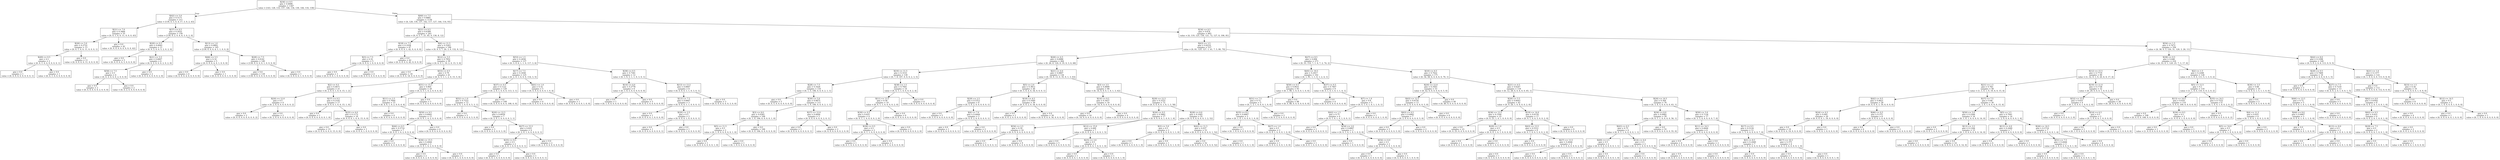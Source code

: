 digraph Tree {
node [shape=box] ;
0 [label="X[36] <= 0.5\ngini = 0.8996\nsamples = 1347\nvalue = [143, 128, 133, 137, 146, 134, 130, 144, 116, 136]"] ;
1 [label="X[42] <= 5.0\ngini = 0.5171\nsamples = 211\nvalue = [139, 0, 3, 0, 4, 17, 3, 0, 2, 43]"] ;
0 -> 1 [labeldistance=2.5, labelangle=45, headlabel="True"] ;
2 [label="X[21] <= 7.0\ngini = 0.3484\nsamples = 55\nvalue = [0, 0, 1, 0, 0, 11, 0, 0, 0, 43]"] ;
1 -> 2 ;
3 [label="X[26] <= 5.0\ngini = 0.2722\nsamples = 13\nvalue = [0, 0, 1, 0, 0, 11, 0, 0, 0, 1]"] ;
2 -> 3 ;
4 [label="X[49] <= 0.5\ngini = 0.5\nsamples = 2\nvalue = [0, 0, 1, 0, 0, 0, 0, 0, 0, 1]"] ;
3 -> 4 ;
5 [label="gini = 0.0\nsamples = 1\nvalue = [0, 0, 0, 0, 0, 0, 0, 0, 0, 1]"] ;
4 -> 5 ;
6 [label="gini = 0.0\nsamples = 1\nvalue = [0, 0, 1, 0, 0, 0, 0, 0, 0, 0]"] ;
4 -> 6 ;
7 [label="gini = 0.0\nsamples = 11\nvalue = [0, 0, 0, 0, 0, 11, 0, 0, 0, 0]"] ;
3 -> 7 ;
8 [label="gini = 0.0\nsamples = 42\nvalue = [0, 0, 0, 0, 0, 0, 0, 0, 0, 42]"] ;
2 -> 8 ;
9 [label="X[37] <= 0.5\ngini = 0.2032\nsamples = 156\nvalue = [139, 0, 2, 0, 4, 6, 3, 0, 2, 0]"] ;
1 -> 9 ;
10 [label="X[20] <= 0.5\ngini = 0.6942\nsamples = 11\nvalue = [0, 0, 2, 0, 0, 5, 2, 0, 2, 0]"] ;
9 -> 10 ;
11 [label="gini = 0.0\nsamples = 5\nvalue = [0, 0, 0, 0, 0, 5, 0, 0, 0, 0]"] ;
10 -> 11 ;
12 [label="X[21] <= 5.5\ngini = 0.6667\nsamples = 6\nvalue = [0, 0, 2, 0, 0, 0, 2, 0, 2, 0]"] ;
10 -> 12 ;
13 [label="X[58] <= 7.5\ngini = 0.5\nsamples = 4\nvalue = [0, 0, 2, 0, 0, 0, 2, 0, 0, 0]"] ;
12 -> 13 ;
14 [label="gini = 0.0\nsamples = 2\nvalue = [0, 0, 0, 0, 0, 0, 2, 0, 0, 0]"] ;
13 -> 14 ;
15 [label="gini = 0.0\nsamples = 2\nvalue = [0, 0, 2, 0, 0, 0, 0, 0, 0, 0]"] ;
13 -> 15 ;
16 [label="gini = 0.0\nsamples = 2\nvalue = [0, 0, 0, 0, 0, 0, 0, 0, 2, 0]"] ;
12 -> 16 ;
17 [label="X[13] <= 1.0\ngini = 0.0802\nsamples = 145\nvalue = [139, 0, 0, 0, 4, 1, 1, 0, 0, 0]"] ;
9 -> 17 ;
18 [label="X[46] <= 5.5\ngini = 0.32\nsamples = 5\nvalue = [0, 0, 0, 0, 4, 0, 1, 0, 0, 0]"] ;
17 -> 18 ;
19 [label="gini = 0.0\nsamples = 4\nvalue = [0, 0, 0, 0, 4, 0, 0, 0, 0, 0]"] ;
18 -> 19 ;
20 [label="gini = 0.0\nsamples = 1\nvalue = [0, 0, 0, 0, 0, 0, 1, 0, 0, 0]"] ;
18 -> 20 ;
21 [label="X[28] <= 7.5\ngini = 0.0142\nsamples = 140\nvalue = [139, 0, 0, 0, 0, 1, 0, 0, 0, 0]"] ;
17 -> 21 ;
22 [label="gini = 0.0\nsamples = 139\nvalue = [139, 0, 0, 0, 0, 0, 0, 0, 0, 0]"] ;
21 -> 22 ;
23 [label="gini = 0.0\nsamples = 1\nvalue = [0, 0, 0, 0, 0, 1, 0, 0, 0, 0]"] ;
21 -> 23 ;
24 [label="X[60] <= 7.5\ngini = 0.8881\nsamples = 1136\nvalue = [4, 128, 130, 137, 142, 117, 127, 144, 114, 93]"] ;
0 -> 24 [labeldistance=2.5, labelangle=-45, headlabel="False"] ;
25 [label="X[21] <= 0.5\ngini = 0.6389\nsamples = 243\nvalue = [0, 9, 5, 7, 21, 45, 0, 136, 8, 12]"] ;
24 -> 25 ;
26 [label="X[18] <= 7.5\ngini = 0.1938\nsamples = 47\nvalue = [0, 0, 0, 0, 1, 42, 0, 4, 0, 0]"] ;
25 -> 26 ;
27 [label="X[3] <= 7.5\ngini = 0.32\nsamples = 5\nvalue = [0, 0, 0, 0, 1, 0, 0, 4, 0, 0]"] ;
26 -> 27 ;
28 [label="gini = 0.0\nsamples = 1\nvalue = [0, 0, 0, 0, 1, 0, 0, 0, 0, 0]"] ;
27 -> 28 ;
29 [label="gini = 0.0\nsamples = 4\nvalue = [0, 0, 0, 0, 0, 0, 0, 4, 0, 0]"] ;
27 -> 29 ;
30 [label="gini = 0.0\nsamples = 42\nvalue = [0, 0, 0, 0, 0, 42, 0, 0, 0, 0]"] ;
26 -> 30 ;
31 [label="X[4] <= 11.5\ngini = 0.5263\nsamples = 196\nvalue = [0, 9, 5, 7, 20, 3, 0, 132, 8, 12]"] ;
25 -> 31 ;
32 [label="X[12] <= 5.5\ngini = 0.7952\nsamples = 59\nvalue = [0, 6, 5, 1, 19, 2, 0, 15, 5, 6]"] ;
31 -> 32 ;
33 [label="gini = 0.0\nsamples = 18\nvalue = [0, 0, 0, 0, 18, 0, 0, 0, 0, 0]"] ;
32 -> 33 ;
34 [label="X[53] <= 0.5\ngini = 0.79\nsamples = 41\nvalue = [0, 6, 5, 1, 1, 2, 0, 15, 5, 6]"] ;
32 -> 34 ;
35 [label="X[2] <= 0.5\ngini = 0.4671\nsamples = 21\nvalue = [0, 2, 0, 0, 1, 0, 0, 15, 1, 2]"] ;
34 -> 35 ;
36 [label="X[20] <= 12.0\ngini = 0.5\nsamples = 4\nvalue = [0, 2, 0, 0, 0, 0, 0, 0, 0, 2]"] ;
35 -> 36 ;
37 [label="gini = 0.0\nsamples = 2\nvalue = [0, 0, 0, 0, 0, 0, 0, 0, 0, 2]"] ;
36 -> 37 ;
38 [label="gini = 0.0\nsamples = 2\nvalue = [0, 2, 0, 0, 0, 0, 0, 0, 0, 0]"] ;
36 -> 38 ;
39 [label="X[37] <= 0.5\ngini = 0.2145\nsamples = 17\nvalue = [0, 0, 0, 0, 1, 0, 0, 15, 1, 0]"] ;
35 -> 39 ;
40 [label="gini = 0.0\nsamples = 1\nvalue = [0, 0, 0, 0, 0, 0, 0, 0, 1, 0]"] ;
39 -> 40 ;
41 [label="X[25] <= 6.0\ngini = 0.1172\nsamples = 16\nvalue = [0, 0, 0, 0, 1, 0, 0, 15, 0, 0]"] ;
39 -> 41 ;
42 [label="gini = 0.0\nsamples = 15\nvalue = [0, 0, 0, 0, 0, 0, 0, 15, 0, 0]"] ;
41 -> 42 ;
43 [label="gini = 0.0\nsamples = 1\nvalue = [0, 0, 0, 0, 1, 0, 0, 0, 0, 0]"] ;
41 -> 43 ;
44 [label="X[51] <= 15.5\ngini = 0.805\nsamples = 20\nvalue = [0, 4, 5, 1, 0, 2, 0, 0, 4, 4]"] ;
34 -> 44 ;
45 [label="X[11] <= 2.5\ngini = 0.7644\nsamples = 15\nvalue = [0, 4, 0, 1, 0, 2, 0, 0, 4, 4]"] ;
44 -> 45 ;
46 [label="gini = 0.0\nsamples = 4\nvalue = [0, 4, 0, 0, 0, 0, 0, 0, 0, 0]"] ;
45 -> 46 ;
47 [label="X[50] <= 9.5\ngini = 0.6942\nsamples = 11\nvalue = [0, 0, 0, 1, 0, 2, 0, 0, 4, 4]"] ;
45 -> 47 ;
48 [label="X[44] <= 6.5\ngini = 0.5714\nsamples = 7\nvalue = [0, 0, 0, 1, 0, 2, 0, 0, 0, 4]"] ;
47 -> 48 ;
49 [label="gini = 0.0\nsamples = 4\nvalue = [0, 0, 0, 0, 0, 0, 0, 0, 0, 4]"] ;
48 -> 49 ;
50 [label="X[36] <= 15.5\ngini = 0.4444\nsamples = 3\nvalue = [0, 0, 0, 1, 0, 2, 0, 0, 0, 0]"] ;
48 -> 50 ;
51 [label="gini = 0.0\nsamples = 2\nvalue = [0, 0, 0, 0, 0, 2, 0, 0, 0, 0]"] ;
50 -> 51 ;
52 [label="gini = 0.0\nsamples = 1\nvalue = [0, 0, 0, 1, 0, 0, 0, 0, 0, 0]"] ;
50 -> 52 ;
53 [label="gini = 0.0\nsamples = 4\nvalue = [0, 0, 0, 0, 0, 0, 0, 0, 4, 0]"] ;
47 -> 53 ;
54 [label="gini = 0.0\nsamples = 5\nvalue = [0, 0, 5, 0, 0, 0, 0, 0, 0, 0]"] ;
44 -> 54 ;
55 [label="X[53] <= 1.5\ngini = 0.2658\nsamples = 137\nvalue = [0, 3, 0, 6, 1, 1, 0, 117, 3, 6]"] ;
31 -> 55 ;
56 [label="X[17] <= 7.5\ngini = 0.1658\nsamples = 125\nvalue = [0, 2, 0, 1, 0, 0, 0, 114, 3, 5]"] ;
55 -> 56 ;
57 [label="X[37] <= 0.5\ngini = 0.1122\nsamples = 120\nvalue = [0, 2, 0, 1, 0, 0, 0, 113, 3, 1]"] ;
56 -> 57 ;
58 [label="X[52] <= 1.0\ngini = 0.7222\nsamples = 12\nvalue = [0, 2, 0, 1, 0, 0, 0, 5, 3, 1]"] ;
57 -> 58 ;
59 [label="gini = 0.0\nsamples = 5\nvalue = [0, 0, 0, 0, 0, 0, 0, 5, 0, 0]"] ;
58 -> 59 ;
60 [label="X[20] <= 12.5\ngini = 0.6939\nsamples = 7\nvalue = [0, 2, 0, 1, 0, 0, 0, 0, 3, 1]"] ;
58 -> 60 ;
61 [label="gini = 0.0\nsamples = 3\nvalue = [0, 0, 0, 0, 0, 0, 0, 0, 3, 0]"] ;
60 -> 61 ;
62 [label="X[27] <= 15.5\ngini = 0.625\nsamples = 4\nvalue = [0, 2, 0, 1, 0, 0, 0, 0, 0, 1]"] ;
60 -> 62 ;
63 [label="X[35] <= 9.5\ngini = 0.5\nsamples = 2\nvalue = [0, 0, 0, 1, 0, 0, 0, 0, 0, 1]"] ;
62 -> 63 ;
64 [label="gini = 0.0\nsamples = 1\nvalue = [0, 0, 0, 1, 0, 0, 0, 0, 0, 0]"] ;
63 -> 64 ;
65 [label="gini = 0.0\nsamples = 1\nvalue = [0, 0, 0, 0, 0, 0, 0, 0, 0, 1]"] ;
63 -> 65 ;
66 [label="gini = 0.0\nsamples = 2\nvalue = [0, 2, 0, 0, 0, 0, 0, 0, 0, 0]"] ;
62 -> 66 ;
67 [label="gini = 0.0\nsamples = 108\nvalue = [0, 0, 0, 0, 0, 0, 0, 108, 0, 0]"] ;
57 -> 67 ;
68 [label="X[41] <= 1.0\ngini = 0.32\nsamples = 5\nvalue = [0, 0, 0, 0, 0, 0, 0, 1, 0, 4]"] ;
56 -> 68 ;
69 [label="gini = 0.0\nsamples = 4\nvalue = [0, 0, 0, 0, 0, 0, 0, 0, 0, 4]"] ;
68 -> 69 ;
70 [label="gini = 0.0\nsamples = 1\nvalue = [0, 0, 0, 0, 0, 0, 0, 1, 0, 0]"] ;
68 -> 70 ;
71 [label="X[38] <= 0.5\ngini = 0.7361\nsamples = 12\nvalue = [0, 1, 0, 5, 1, 1, 0, 3, 0, 1]"] ;
55 -> 71 ;
72 [label="X[14] <= 4.0\ngini = 0.2778\nsamples = 6\nvalue = [0, 1, 0, 5, 0, 0, 0, 0, 0, 0]"] ;
71 -> 72 ;
73 [label="gini = 0.0\nsamples = 1\nvalue = [0, 1, 0, 0, 0, 0, 0, 0, 0, 0]"] ;
72 -> 73 ;
74 [label="gini = 0.0\nsamples = 5\nvalue = [0, 0, 0, 5, 0, 0, 0, 0, 0, 0]"] ;
72 -> 74 ;
75 [label="X[13] <= 13.5\ngini = 0.6667\nsamples = 6\nvalue = [0, 0, 0, 0, 1, 1, 0, 3, 0, 1]"] ;
71 -> 75 ;
76 [label="X[13] <= 7.5\ngini = 0.6667\nsamples = 3\nvalue = [0, 0, 0, 0, 1, 1, 0, 0, 0, 1]"] ;
75 -> 76 ;
77 [label="gini = 0.0\nsamples = 1\nvalue = [0, 0, 0, 0, 0, 1, 0, 0, 0, 0]"] ;
76 -> 77 ;
78 [label="X[20] <= 2.5\ngini = 0.5\nsamples = 2\nvalue = [0, 0, 0, 0, 1, 0, 0, 0, 0, 1]"] ;
76 -> 78 ;
79 [label="gini = 0.0\nsamples = 1\nvalue = [0, 0, 0, 0, 0, 0, 0, 0, 0, 1]"] ;
78 -> 79 ;
80 [label="gini = 0.0\nsamples = 1\nvalue = [0, 0, 0, 0, 1, 0, 0, 0, 0, 0]"] ;
78 -> 80 ;
81 [label="gini = 0.0\nsamples = 3\nvalue = [0, 0, 0, 0, 0, 0, 0, 3, 0, 0]"] ;
75 -> 81 ;
82 [label="X[34] <= 9.5\ngini = 0.874\nsamples = 893\nvalue = [4, 119, 125, 130, 121, 72, 127, 8, 106, 81]"] ;
24 -> 82 ;
83 [label="X[43] <= 3.5\ngini = 0.8219\nsamples = 537\nvalue = [0, 81, 125, 127, 1, 41, 7, 5, 80, 70]"] ;
82 -> 83 ;
84 [label="X[26] <= 4.5\ngini = 0.6986\nsamples = 264\nvalue = [0, 26, 6, 120, 0, 35, 0, 3, 6, 68]"] ;
83 -> 84 ;
85 [label="X[19] <= 11.5\ngini = 0.3153\nsamples = 130\nvalue = [0, 7, 6, 107, 0, 0, 0, 2, 3, 5]"] ;
84 -> 85 ;
86 [label="X[28] <= 7.5\ngini = 0.1626\nsamples = 116\nvalue = [0, 1, 5, 106, 0, 0, 0, 2, 1, 1]"] ;
85 -> 86 ;
87 [label="gini = 0.0\nsamples = 5\nvalue = [0, 0, 5, 0, 0, 0, 0, 0, 0, 0]"] ;
86 -> 87 ;
88 [label="X[30] <= 5.0\ngini = 0.0875\nsamples = 111\nvalue = [0, 1, 0, 106, 0, 0, 0, 2, 1, 1]"] ;
86 -> 88 ;
89 [label="X[3] <= 8.0\ngini = 0.0365\nsamples = 108\nvalue = [0, 1, 0, 106, 0, 0, 0, 0, 1, 0]"] ;
88 -> 89 ;
90 [label="X[5] <= 11.5\ngini = 0.5\nsamples = 2\nvalue = [0, 1, 0, 0, 0, 0, 0, 0, 1, 0]"] ;
89 -> 90 ;
91 [label="gini = 0.0\nsamples = 1\nvalue = [0, 0, 0, 0, 0, 0, 0, 0, 1, 0]"] ;
90 -> 91 ;
92 [label="gini = 0.0\nsamples = 1\nvalue = [0, 1, 0, 0, 0, 0, 0, 0, 0, 0]"] ;
90 -> 92 ;
93 [label="gini = 0.0\nsamples = 106\nvalue = [0, 0, 0, 106, 0, 0, 0, 0, 0, 0]"] ;
89 -> 93 ;
94 [label="X[37] <= 12.0\ngini = 0.4444\nsamples = 3\nvalue = [0, 0, 0, 0, 0, 0, 0, 2, 0, 1]"] ;
88 -> 94 ;
95 [label="gini = 0.0\nsamples = 1\nvalue = [0, 0, 0, 0, 0, 0, 0, 0, 0, 1]"] ;
94 -> 95 ;
96 [label="gini = 0.0\nsamples = 2\nvalue = [0, 0, 0, 0, 0, 0, 0, 2, 0, 0]"] ;
94 -> 96 ;
97 [label="X[38] <= 1.5\ngini = 0.7041\nsamples = 14\nvalue = [0, 6, 1, 1, 0, 0, 0, 0, 2, 4]"] ;
85 -> 97 ;
98 [label="X[11] <= 13.5\ngini = 0.58\nsamples = 10\nvalue = [0, 6, 1, 1, 0, 0, 0, 0, 2, 0]"] ;
97 -> 98 ;
99 [label="X[30] <= 0.5\ngini = 0.625\nsamples = 4\nvalue = [0, 0, 1, 1, 0, 0, 0, 0, 2, 0]"] ;
98 -> 99 ;
100 [label="X[38] <= 0.5\ngini = 0.5\nsamples = 2\nvalue = [0, 0, 1, 1, 0, 0, 0, 0, 0, 0]"] ;
99 -> 100 ;
101 [label="gini = 0.0\nsamples = 1\nvalue = [0, 0, 1, 0, 0, 0, 0, 0, 0, 0]"] ;
100 -> 101 ;
102 [label="gini = 0.0\nsamples = 1\nvalue = [0, 0, 0, 1, 0, 0, 0, 0, 0, 0]"] ;
100 -> 102 ;
103 [label="gini = 0.0\nsamples = 2\nvalue = [0, 0, 0, 0, 0, 0, 0, 0, 2, 0]"] ;
99 -> 103 ;
104 [label="gini = 0.0\nsamples = 6\nvalue = [0, 6, 0, 0, 0, 0, 0, 0, 0, 0]"] ;
98 -> 104 ;
105 [label="gini = 0.0\nsamples = 4\nvalue = [0, 0, 0, 0, 0, 0, 0, 0, 0, 4]"] ;
97 -> 105 ;
106 [label="X[21] <= 4.0\ngini = 0.6807\nsamples = 134\nvalue = [0, 19, 0, 13, 0, 35, 0, 1, 3, 63]"] ;
84 -> 106 ;
107 [label="X[5] <= 2.0\ngini = 0.3812\nsamples = 44\nvalue = [0, 5, 0, 4, 0, 34, 0, 0, 0, 1]"] ;
106 -> 107 ;
108 [label="X[29] <= 2.5\ngini = 0.5312\nsamples = 8\nvalue = [0, 5, 0, 2, 0, 0, 0, 0, 0, 1]"] ;
107 -> 108 ;
109 [label="gini = 0.0\nsamples = 5\nvalue = [0, 5, 0, 0, 0, 0, 0, 0, 0, 0]"] ;
108 -> 109 ;
110 [label="X[4] <= 7.0\ngini = 0.4444\nsamples = 3\nvalue = [0, 0, 0, 2, 0, 0, 0, 0, 0, 1]"] ;
108 -> 110 ;
111 [label="gini = 0.0\nsamples = 1\nvalue = [0, 0, 0, 0, 0, 0, 0, 0, 0, 1]"] ;
110 -> 111 ;
112 [label="gini = 0.0\nsamples = 2\nvalue = [0, 0, 0, 2, 0, 0, 0, 0, 0, 0]"] ;
110 -> 112 ;
113 [label="X[18] <= 4.5\ngini = 0.1049\nsamples = 36\nvalue = [0, 0, 0, 2, 0, 34, 0, 0, 0, 0]"] ;
107 -> 113 ;
114 [label="gini = 0.0\nsamples = 2\nvalue = [0, 0, 0, 2, 0, 0, 0, 0, 0, 0]"] ;
113 -> 114 ;
115 [label="gini = 0.0\nsamples = 34\nvalue = [0, 0, 0, 0, 0, 34, 0, 0, 0, 0]"] ;
113 -> 115 ;
116 [label="X[3] <= 3.5\ngini = 0.4899\nsamples = 90\nvalue = [0, 14, 0, 9, 0, 1, 0, 1, 3, 62]"] ;
106 -> 116 ;
117 [label="X[14] <= 9.5\ngini = 0.3457\nsamples = 18\nvalue = [0, 14, 0, 0, 0, 0, 0, 0, 0, 4]"] ;
116 -> 117 ;
118 [label="gini = 0.0\nsamples = 14\nvalue = [0, 14, 0, 0, 0, 0, 0, 0, 0, 0]"] ;
117 -> 118 ;
119 [label="gini = 0.0\nsamples = 4\nvalue = [0, 0, 0, 0, 0, 0, 0, 0, 0, 4]"] ;
117 -> 119 ;
120 [label="X[29] <= 12.5\ngini = 0.3333\nsamples = 72\nvalue = [0, 0, 0, 9, 0, 1, 0, 1, 3, 58]"] ;
116 -> 120 ;
121 [label="X[26] <= 9.5\ngini = 0.5882\nsamples = 17\nvalue = [0, 0, 0, 9, 0, 1, 0, 0, 1, 6]"] ;
120 -> 121 ;
122 [label="X[54] <= 2.5\ngini = 0.18\nsamples = 10\nvalue = [0, 0, 0, 9, 0, 0, 0, 0, 0, 1]"] ;
121 -> 122 ;
123 [label="gini = 0.0\nsamples = 1\nvalue = [0, 0, 0, 0, 0, 0, 0, 0, 0, 1]"] ;
122 -> 123 ;
124 [label="gini = 0.0\nsamples = 9\nvalue = [0, 0, 0, 9, 0, 0, 0, 0, 0, 0]"] ;
122 -> 124 ;
125 [label="X[12] <= 15.0\ngini = 0.449\nsamples = 7\nvalue = [0, 0, 0, 0, 0, 1, 0, 0, 1, 5]"] ;
121 -> 125 ;
126 [label="gini = 0.0\nsamples = 5\nvalue = [0, 0, 0, 0, 0, 0, 0, 0, 0, 5]"] ;
125 -> 126 ;
127 [label="X[25] <= 3.0\ngini = 0.5\nsamples = 2\nvalue = [0, 0, 0, 0, 0, 1, 0, 0, 1, 0]"] ;
125 -> 127 ;
128 [label="gini = 0.0\nsamples = 1\nvalue = [0, 0, 0, 0, 0, 1, 0, 0, 0, 0]"] ;
127 -> 128 ;
129 [label="gini = 0.0\nsamples = 1\nvalue = [0, 0, 0, 0, 0, 0, 0, 0, 1, 0]"] ;
127 -> 129 ;
130 [label="X[28] <= 6.0\ngini = 0.1045\nsamples = 55\nvalue = [0, 0, 0, 0, 0, 0, 0, 1, 2, 52]"] ;
120 -> 130 ;
131 [label="X[3] <= 5.0\ngini = 0.5\nsamples = 2\nvalue = [0, 0, 0, 0, 0, 0, 0, 1, 1, 0]"] ;
130 -> 131 ;
132 [label="gini = 0.0\nsamples = 1\nvalue = [0, 0, 0, 0, 0, 0, 0, 0, 1, 0]"] ;
131 -> 132 ;
133 [label="gini = 0.0\nsamples = 1\nvalue = [0, 0, 0, 0, 0, 0, 0, 1, 0, 0]"] ;
131 -> 133 ;
134 [label="X[42] <= 11.5\ngini = 0.037\nsamples = 53\nvalue = [0, 0, 0, 0, 0, 0, 0, 0, 1, 52]"] ;
130 -> 134 ;
135 [label="gini = 0.0\nsamples = 52\nvalue = [0, 0, 0, 0, 0, 0, 0, 0, 0, 52]"] ;
134 -> 135 ;
136 [label="gini = 0.0\nsamples = 1\nvalue = [0, 0, 0, 0, 0, 0, 0, 0, 1, 0]"] ;
134 -> 136 ;
137 [label="X[27] <= 8.5\ngini = 0.694\nsamples = 273\nvalue = [0, 55, 119, 7, 1, 6, 7, 2, 74, 2]"] ;
83 -> 137 ;
138 [label="X[45] <= 10.5\ngini = 0.2017\nsamples = 102\nvalue = [0, 1, 91, 1, 1, 0, 1, 2, 4, 1]"] ;
137 -> 138 ;
139 [label="X[50] <= 0.5\ngini = 0.0631\nsamples = 93\nvalue = [0, 1, 90, 1, 0, 0, 0, 1, 0, 0]"] ;
138 -> 139 ;
140 [label="X[51] <= 7.5\ngini = 0.72\nsamples = 5\nvalue = [0, 1, 2, 1, 0, 0, 0, 1, 0, 0]"] ;
139 -> 140 ;
141 [label="X[35] <= 8.5\ngini = 0.6667\nsamples = 3\nvalue = [0, 1, 0, 1, 0, 0, 0, 1, 0, 0]"] ;
140 -> 141 ;
142 [label="gini = 0.0\nsamples = 1\nvalue = [0, 1, 0, 0, 0, 0, 0, 0, 0, 0]"] ;
141 -> 142 ;
143 [label="X[27] <= 1.0\ngini = 0.5\nsamples = 2\nvalue = [0, 0, 0, 1, 0, 0, 0, 1, 0, 0]"] ;
141 -> 143 ;
144 [label="gini = 0.0\nsamples = 1\nvalue = [0, 0, 0, 0, 0, 0, 0, 1, 0, 0]"] ;
143 -> 144 ;
145 [label="gini = 0.0\nsamples = 1\nvalue = [0, 0, 0, 1, 0, 0, 0, 0, 0, 0]"] ;
143 -> 145 ;
146 [label="gini = 0.0\nsamples = 2\nvalue = [0, 0, 2, 0, 0, 0, 0, 0, 0, 0]"] ;
140 -> 146 ;
147 [label="gini = 0.0\nsamples = 88\nvalue = [0, 0, 88, 0, 0, 0, 0, 0, 0, 0]"] ;
139 -> 147 ;
148 [label="X[37] <= 6.5\ngini = 0.7407\nsamples = 9\nvalue = [0, 0, 1, 0, 1, 0, 1, 1, 4, 1]"] ;
138 -> 148 ;
149 [label="gini = 0.0\nsamples = 4\nvalue = [0, 0, 0, 0, 0, 0, 0, 0, 4, 0]"] ;
148 -> 149 ;
150 [label="X[7] <= 1.0\ngini = 0.8\nsamples = 5\nvalue = [0, 0, 1, 0, 1, 0, 1, 1, 0, 1]"] ;
148 -> 150 ;
151 [label="X[42] <= 1.5\ngini = 0.75\nsamples = 4\nvalue = [0, 0, 1, 0, 1, 0, 1, 0, 0, 1]"] ;
150 -> 151 ;
152 [label="gini = 0.0\nsamples = 1\nvalue = [0, 0, 0, 0, 0, 0, 0, 0, 0, 1]"] ;
151 -> 152 ;
153 [label="X[54] <= 2.0\ngini = 0.6667\nsamples = 3\nvalue = [0, 0, 1, 0, 1, 0, 1, 0, 0, 0]"] ;
151 -> 153 ;
154 [label="gini = 0.0\nsamples = 1\nvalue = [0, 0, 0, 0, 1, 0, 0, 0, 0, 0]"] ;
153 -> 154 ;
155 [label="X[54] <= 6.0\ngini = 0.5\nsamples = 2\nvalue = [0, 0, 1, 0, 0, 0, 1, 0, 0, 0]"] ;
153 -> 155 ;
156 [label="gini = 0.0\nsamples = 1\nvalue = [0, 0, 1, 0, 0, 0, 0, 0, 0, 0]"] ;
155 -> 156 ;
157 [label="gini = 0.0\nsamples = 1\nvalue = [0, 0, 0, 0, 0, 0, 1, 0, 0, 0]"] ;
155 -> 157 ;
158 [label="gini = 0.0\nsamples = 1\nvalue = [0, 0, 0, 0, 0, 0, 0, 1, 0, 0]"] ;
150 -> 158 ;
159 [label="X[10] <= 6.5\ngini = 0.7022\nsamples = 171\nvalue = [0, 54, 28, 6, 0, 6, 6, 0, 70, 1]"] ;
137 -> 159 ;
160 [label="X[20] <= 12.0\ngini = 0.3503\nsamples = 53\nvalue = [0, 42, 0, 0, 0, 0, 6, 0, 5, 0]"] ;
159 -> 160 ;
161 [label="X[43] <= 12.5\ngini = 0.6154\nsamples = 13\nvalue = [0, 2, 0, 0, 0, 0, 6, 0, 5, 0]"] ;
160 -> 161 ;
162 [label="X[63] <= 0.5\ngini = 0.4082\nsamples = 7\nvalue = [0, 2, 0, 0, 0, 0, 0, 0, 5, 0]"] ;
161 -> 162 ;
163 [label="gini = 0.0\nsamples = 5\nvalue = [0, 0, 0, 0, 0, 0, 0, 0, 5, 0]"] ;
162 -> 163 ;
164 [label="gini = 0.0\nsamples = 2\nvalue = [0, 2, 0, 0, 0, 0, 0, 0, 0, 0]"] ;
162 -> 164 ;
165 [label="gini = 0.0\nsamples = 6\nvalue = [0, 0, 0, 0, 0, 0, 6, 0, 0, 0]"] ;
161 -> 165 ;
166 [label="gini = 0.0\nsamples = 40\nvalue = [0, 40, 0, 0, 0, 0, 0, 0, 0, 0]"] ;
160 -> 166 ;
167 [label="X[21] <= 4.5\ngini = 0.6247\nsamples = 118\nvalue = [0, 12, 28, 6, 0, 6, 0, 0, 65, 1]"] ;
159 -> 167 ;
168 [label="X[26] <= 5.5\ngini = 0.6043\nsamples = 42\nvalue = [0, 9, 24, 1, 0, 6, 0, 0, 2, 0]"] ;
167 -> 168 ;
169 [label="X[36] <= 13.5\ngini = 0.1504\nsamples = 25\nvalue = [0, 0, 23, 1, 0, 1, 0, 0, 0, 0]"] ;
168 -> 169 ;
170 [label="gini = 0.0\nsamples = 23\nvalue = [0, 0, 23, 0, 0, 0, 0, 0, 0, 0]"] ;
169 -> 170 ;
171 [label="X[29] <= 1.0\ngini = 0.5\nsamples = 2\nvalue = [0, 0, 0, 1, 0, 1, 0, 0, 0, 0]"] ;
169 -> 171 ;
172 [label="gini = 0.0\nsamples = 1\nvalue = [0, 0, 0, 0, 0, 1, 0, 0, 0, 0]"] ;
171 -> 172 ;
173 [label="gini = 0.0\nsamples = 1\nvalue = [0, 0, 0, 1, 0, 0, 0, 0, 0, 0]"] ;
171 -> 173 ;
174 [label="X[19] <= 14.0\ngini = 0.6159\nsamples = 17\nvalue = [0, 9, 1, 0, 0, 5, 0, 0, 2, 0]"] ;
168 -> 174 ;
175 [label="X[43] <= 13.5\ngini = 0.5312\nsamples = 8\nvalue = [0, 0, 1, 0, 0, 5, 0, 0, 2, 0]"] ;
174 -> 175 ;
176 [label="gini = 0.0\nsamples = 5\nvalue = [0, 0, 0, 0, 0, 5, 0, 0, 0, 0]"] ;
175 -> 176 ;
177 [label="X[27] <= 13.5\ngini = 0.4444\nsamples = 3\nvalue = [0, 0, 1, 0, 0, 0, 0, 0, 2, 0]"] ;
175 -> 177 ;
178 [label="gini = 0.0\nsamples = 1\nvalue = [0, 0, 1, 0, 0, 0, 0, 0, 0, 0]"] ;
177 -> 178 ;
179 [label="gini = 0.0\nsamples = 2\nvalue = [0, 0, 0, 0, 0, 0, 0, 0, 2, 0]"] ;
177 -> 179 ;
180 [label="gini = 0.0\nsamples = 9\nvalue = [0, 9, 0, 0, 0, 0, 0, 0, 0, 0]"] ;
174 -> 180 ;
181 [label="X[20] <= 14.5\ngini = 0.304\nsamples = 76\nvalue = [0, 3, 4, 5, 0, 0, 0, 0, 63, 1]"] ;
167 -> 181 ;
182 [label="X[36] <= 6.0\ngini = 0.0982\nsamples = 59\nvalue = [0, 0, 1, 1, 0, 0, 0, 0, 56, 1]"] ;
181 -> 182 ;
183 [label="X[43] <= 6.5\ngini = 0.75\nsamples = 4\nvalue = [0, 0, 1, 1, 0, 0, 0, 0, 1, 1]"] ;
182 -> 183 ;
184 [label="X[49] <= 2.5\ngini = 0.5\nsamples = 2\nvalue = [0, 0, 0, 0, 0, 0, 0, 0, 1, 1]"] ;
183 -> 184 ;
185 [label="gini = 0.0\nsamples = 1\nvalue = [0, 0, 0, 0, 0, 0, 0, 0, 0, 1]"] ;
184 -> 185 ;
186 [label="gini = 0.0\nsamples = 1\nvalue = [0, 0, 0, 0, 0, 0, 0, 0, 1, 0]"] ;
184 -> 186 ;
187 [label="X[14] <= 6.0\ngini = 0.5\nsamples = 2\nvalue = [0, 0, 1, 1, 0, 0, 0, 0, 0, 0]"] ;
183 -> 187 ;
188 [label="gini = 0.0\nsamples = 1\nvalue = [0, 0, 1, 0, 0, 0, 0, 0, 0, 0]"] ;
187 -> 188 ;
189 [label="gini = 0.0\nsamples = 1\nvalue = [0, 0, 0, 1, 0, 0, 0, 0, 0, 0]"] ;
187 -> 189 ;
190 [label="gini = 0.0\nsamples = 55\nvalue = [0, 0, 0, 0, 0, 0, 0, 0, 55, 0]"] ;
182 -> 190 ;
191 [label="X[50] <= 5.0\ngini = 0.7128\nsamples = 17\nvalue = [0, 3, 3, 4, 0, 0, 0, 0, 7, 0]"] ;
181 -> 191 ;
192 [label="X[11] <= 14.5\ngini = 0.4444\nsamples = 6\nvalue = [0, 2, 0, 4, 0, 0, 0, 0, 0, 0]"] ;
191 -> 192 ;
193 [label="gini = 0.0\nsamples = 4\nvalue = [0, 0, 0, 4, 0, 0, 0, 0, 0, 0]"] ;
192 -> 193 ;
194 [label="gini = 0.0\nsamples = 2\nvalue = [0, 2, 0, 0, 0, 0, 0, 0, 0, 0]"] ;
192 -> 194 ;
195 [label="X[17] <= 0.5\ngini = 0.5124\nsamples = 11\nvalue = [0, 1, 3, 0, 0, 0, 0, 0, 7, 0]"] ;
191 -> 195 ;
196 [label="X[3] <= 8.5\ngini = 0.2449\nsamples = 7\nvalue = [0, 1, 0, 0, 0, 0, 0, 0, 6, 0]"] ;
195 -> 196 ;
197 [label="gini = 0.0\nsamples = 1\nvalue = [0, 1, 0, 0, 0, 0, 0, 0, 0, 0]"] ;
196 -> 197 ;
198 [label="gini = 0.0\nsamples = 6\nvalue = [0, 0, 0, 0, 0, 0, 0, 0, 6, 0]"] ;
196 -> 198 ;
199 [label="X[17] <= 10.5\ngini = 0.375\nsamples = 4\nvalue = [0, 0, 3, 0, 0, 0, 0, 0, 1, 0]"] ;
195 -> 199 ;
200 [label="gini = 0.0\nsamples = 3\nvalue = [0, 0, 3, 0, 0, 0, 0, 0, 0, 0]"] ;
199 -> 200 ;
201 [label="gini = 0.0\nsamples = 1\nvalue = [0, 0, 0, 0, 0, 0, 0, 0, 1, 0]"] ;
199 -> 201 ;
202 [label="X[54] <= 1.5\ngini = 0.7472\nsamples = 356\nvalue = [4, 38, 0, 3, 120, 31, 120, 3, 26, 11]"] ;
82 -> 202 ;
203 [label="X[38] <= 0.5\ngini = 0.646\nsamples = 216\nvalue = [4, 33, 0, 1, 120, 25, 7, 3, 17, 6]"] ;
202 -> 203 ;
204 [label="X[12] <= 15.5\ngini = 0.7719\nsamples = 90\nvalue = [1, 32, 0, 1, 9, 20, 6, 0, 17, 4]"] ;
203 -> 204 ;
205 [label="X[21] <= 1.5\ngini = 0.783\nsamples = 58\nvalue = [1, 3, 0, 1, 9, 19, 6, 0, 15, 4]"] ;
204 -> 205 ;
206 [label="X[42] <= 9.5\ngini = 0.4821\nsamples = 28\nvalue = [0, 0, 0, 0, 3, 19, 6, 0, 0, 0]"] ;
205 -> 206 ;
207 [label="X[24] <= 0.5\ngini = 0.095\nsamples = 20\nvalue = [0, 0, 0, 0, 1, 19, 0, 0, 0, 0]"] ;
206 -> 207 ;
208 [label="gini = 0.0\nsamples = 19\nvalue = [0, 0, 0, 0, 0, 19, 0, 0, 0, 0]"] ;
207 -> 208 ;
209 [label="gini = 0.0\nsamples = 1\nvalue = [0, 0, 0, 0, 1, 0, 0, 0, 0, 0]"] ;
207 -> 209 ;
210 [label="X[46] <= 0.5\ngini = 0.375\nsamples = 8\nvalue = [0, 0, 0, 0, 2, 0, 6, 0, 0, 0]"] ;
206 -> 210 ;
211 [label="gini = 0.0\nsamples = 6\nvalue = [0, 0, 0, 0, 0, 0, 6, 0, 0, 0]"] ;
210 -> 211 ;
212 [label="gini = 0.0\nsamples = 2\nvalue = [0, 0, 0, 0, 2, 0, 0, 0, 0, 0]"] ;
210 -> 212 ;
213 [label="X[37] <= 7.5\ngini = 0.68\nsamples = 30\nvalue = [1, 3, 0, 1, 6, 0, 0, 0, 15, 4]"] ;
205 -> 213 ;
214 [label="X[50] <= 5.0\ngini = 0.2266\nsamples = 16\nvalue = [0, 1, 0, 1, 0, 0, 0, 0, 14, 0]"] ;
213 -> 214 ;
215 [label="gini = 0.0\nsamples = 1\nvalue = [0, 0, 0, 1, 0, 0, 0, 0, 0, 0]"] ;
214 -> 215 ;
216 [label="X[13] <= 3.5\ngini = 0.1244\nsamples = 15\nvalue = [0, 1, 0, 0, 0, 0, 0, 0, 14, 0]"] ;
214 -> 216 ;
217 [label="gini = 0.0\nsamples = 1\nvalue = [0, 1, 0, 0, 0, 0, 0, 0, 0, 0]"] ;
216 -> 217 ;
218 [label="gini = 0.0\nsamples = 14\nvalue = [0, 0, 0, 0, 0, 0, 0, 0, 14, 0]"] ;
216 -> 218 ;
219 [label="X[5] <= 3.5\ngini = 0.7041\nsamples = 14\nvalue = [1, 2, 0, 0, 6, 0, 0, 0, 1, 4]"] ;
213 -> 219 ;
220 [label="X[13] <= 4.0\ngini = 0.2449\nsamples = 7\nvalue = [1, 0, 0, 0, 6, 0, 0, 0, 0, 0]"] ;
219 -> 220 ;
221 [label="gini = 0.0\nsamples = 6\nvalue = [0, 0, 0, 0, 6, 0, 0, 0, 0, 0]"] ;
220 -> 221 ;
222 [label="gini = 0.0\nsamples = 1\nvalue = [1, 0, 0, 0, 0, 0, 0, 0, 0, 0]"] ;
220 -> 222 ;
223 [label="X[26] <= 14.5\ngini = 0.5714\nsamples = 7\nvalue = [0, 2, 0, 0, 0, 0, 0, 0, 1, 4]"] ;
219 -> 223 ;
224 [label="X[51] <= 7.5\ngini = 0.4444\nsamples = 3\nvalue = [0, 2, 0, 0, 0, 0, 0, 0, 1, 0]"] ;
223 -> 224 ;
225 [label="gini = 0.0\nsamples = 2\nvalue = [0, 2, 0, 0, 0, 0, 0, 0, 0, 0]"] ;
224 -> 225 ;
226 [label="gini = 0.0\nsamples = 1\nvalue = [0, 0, 0, 0, 0, 0, 0, 0, 1, 0]"] ;
224 -> 226 ;
227 [label="gini = 0.0\nsamples = 4\nvalue = [0, 0, 0, 0, 0, 0, 0, 0, 0, 4]"] ;
223 -> 227 ;
228 [label="X[19] <= 11.0\ngini = 0.1738\nsamples = 32\nvalue = [0, 29, 0, 0, 0, 1, 0, 0, 2, 0]"] ;
204 -> 228 ;
229 [label="X[52] <= 15.0\ngini = 0.625\nsamples = 4\nvalue = [0, 1, 0, 0, 0, 1, 0, 0, 2, 0]"] ;
228 -> 229 ;
230 [label="gini = 0.0\nsamples = 2\nvalue = [0, 0, 0, 0, 0, 0, 0, 0, 2, 0]"] ;
229 -> 230 ;
231 [label="X[14] <= 6.5\ngini = 0.5\nsamples = 2\nvalue = [0, 1, 0, 0, 0, 1, 0, 0, 0, 0]"] ;
229 -> 231 ;
232 [label="gini = 0.0\nsamples = 1\nvalue = [0, 1, 0, 0, 0, 0, 0, 0, 0, 0]"] ;
231 -> 232 ;
233 [label="gini = 0.0\nsamples = 1\nvalue = [0, 0, 0, 0, 0, 1, 0, 0, 0, 0]"] ;
231 -> 233 ;
234 [label="gini = 0.0\nsamples = 28\nvalue = [0, 28, 0, 0, 0, 0, 0, 0, 0, 0]"] ;
228 -> 234 ;
235 [label="X[2] <= 1.5\ngini = 0.2208\nsamples = 126\nvalue = [3, 1, 0, 0, 111, 5, 1, 3, 0, 2]"] ;
203 -> 235 ;
236 [label="X[5] <= 12.5\ngini = 0.1\nsamples = 116\nvalue = [1, 1, 0, 0, 110, 0, 0, 2, 0, 2]"] ;
235 -> 236 ;
237 [label="X[13] <= 14.0\ngini = 0.018\nsamples = 110\nvalue = [1, 0, 0, 0, 109, 0, 0, 0, 0, 0]"] ;
236 -> 237 ;
238 [label="gini = 0.0\nsamples = 108\nvalue = [0, 0, 0, 0, 108, 0, 0, 0, 0, 0]"] ;
237 -> 238 ;
239 [label="X[36] <= 8.5\ngini = 0.5\nsamples = 2\nvalue = [1, 0, 0, 0, 1, 0, 0, 0, 0, 0]"] ;
237 -> 239 ;
240 [label="gini = 0.0\nsamples = 1\nvalue = [1, 0, 0, 0, 0, 0, 0, 0, 0, 0]"] ;
239 -> 240 ;
241 [label="gini = 0.0\nsamples = 1\nvalue = [0, 0, 0, 0, 1, 0, 0, 0, 0, 0]"] ;
239 -> 241 ;
242 [label="X[35] <= 14.5\ngini = 0.7222\nsamples = 6\nvalue = [0, 1, 0, 0, 1, 0, 0, 2, 0, 2]"] ;
236 -> 242 ;
243 [label="gini = 0.0\nsamples = 2\nvalue = [0, 0, 0, 0, 0, 0, 0, 0, 0, 2]"] ;
242 -> 243 ;
244 [label="X[4] <= 11.5\ngini = 0.625\nsamples = 4\nvalue = [0, 1, 0, 0, 1, 0, 0, 2, 0, 0]"] ;
242 -> 244 ;
245 [label="X[5] <= 14.0\ngini = 0.5\nsamples = 2\nvalue = [0, 1, 0, 0, 1, 0, 0, 0, 0, 0]"] ;
244 -> 245 ;
246 [label="gini = 0.0\nsamples = 1\nvalue = [0, 1, 0, 0, 0, 0, 0, 0, 0, 0]"] ;
245 -> 246 ;
247 [label="gini = 0.0\nsamples = 1\nvalue = [0, 0, 0, 0, 1, 0, 0, 0, 0, 0]"] ;
245 -> 247 ;
248 [label="gini = 0.0\nsamples = 2\nvalue = [0, 0, 0, 0, 0, 0, 0, 2, 0, 0]"] ;
244 -> 248 ;
249 [label="X[30] <= 3.5\ngini = 0.68\nsamples = 10\nvalue = [2, 0, 0, 0, 1, 5, 1, 1, 0, 0]"] ;
235 -> 249 ;
250 [label="gini = 0.0\nsamples = 5\nvalue = [0, 0, 0, 0, 0, 5, 0, 0, 0, 0]"] ;
249 -> 250 ;
251 [label="X[60] <= 13.5\ngini = 0.72\nsamples = 5\nvalue = [2, 0, 0, 0, 1, 0, 1, 1, 0, 0]"] ;
249 -> 251 ;
252 [label="X[44] <= 8.0\ngini = 0.6667\nsamples = 3\nvalue = [0, 0, 0, 0, 1, 0, 1, 1, 0, 0]"] ;
251 -> 252 ;
253 [label="gini = 0.0\nsamples = 1\nvalue = [0, 0, 0, 0, 0, 0, 1, 0, 0, 0]"] ;
252 -> 253 ;
254 [label="X[13] <= 8.0\ngini = 0.5\nsamples = 2\nvalue = [0, 0, 0, 0, 1, 0, 0, 1, 0, 0]"] ;
252 -> 254 ;
255 [label="gini = 0.0\nsamples = 1\nvalue = [0, 0, 0, 0, 1, 0, 0, 0, 0, 0]"] ;
254 -> 255 ;
256 [label="gini = 0.0\nsamples = 1\nvalue = [0, 0, 0, 0, 0, 0, 0, 1, 0, 0]"] ;
254 -> 256 ;
257 [label="gini = 0.0\nsamples = 2\nvalue = [2, 0, 0, 0, 0, 0, 0, 0, 0, 0]"] ;
251 -> 257 ;
258 [label="X[42] <= 8.0\ngini = 0.3398\nsamples = 140\nvalue = [0, 5, 0, 2, 0, 6, 113, 0, 9, 5]"] ;
202 -> 258 ;
259 [label="X[20] <= 0.5\ngini = 0.7469\nsamples = 18\nvalue = [0, 4, 0, 2, 0, 6, 0, 0, 1, 5]"] ;
258 -> 259 ;
260 [label="gini = 0.0\nsamples = 5\nvalue = [0, 0, 0, 0, 0, 5, 0, 0, 0, 0]"] ;
259 -> 260 ;
261 [label="X[27] <= 7.5\ngini = 0.7219\nsamples = 13\nvalue = [0, 4, 0, 2, 0, 1, 0, 0, 1, 5]"] ;
259 -> 261 ;
262 [label="gini = 0.0\nsamples = 5\nvalue = [0, 0, 0, 0, 0, 0, 0, 0, 0, 5]"] ;
261 -> 262 ;
263 [label="X[62] <= 4.0\ngini = 0.6562\nsamples = 8\nvalue = [0, 4, 0, 2, 0, 1, 0, 0, 1, 0]"] ;
261 -> 263 ;
264 [label="X[62] <= 0.5\ngini = 0.625\nsamples = 4\nvalue = [0, 0, 0, 2, 0, 1, 0, 0, 1, 0]"] ;
263 -> 264 ;
265 [label="X[29] <= 7.5\ngini = 0.5\nsamples = 2\nvalue = [0, 0, 0, 0, 0, 1, 0, 0, 1, 0]"] ;
264 -> 265 ;
266 [label="gini = 0.0\nsamples = 1\nvalue = [0, 0, 0, 0, 0, 0, 0, 0, 1, 0]"] ;
265 -> 266 ;
267 [label="gini = 0.0\nsamples = 1\nvalue = [0, 0, 0, 0, 0, 1, 0, 0, 0, 0]"] ;
265 -> 267 ;
268 [label="gini = 0.0\nsamples = 2\nvalue = [0, 0, 0, 2, 0, 0, 0, 0, 0, 0]"] ;
264 -> 268 ;
269 [label="gini = 0.0\nsamples = 4\nvalue = [0, 4, 0, 0, 0, 0, 0, 0, 0, 0]"] ;
263 -> 269 ;
270 [label="X[21] <= 1.0\ngini = 0.1377\nsamples = 122\nvalue = [0, 1, 0, 0, 0, 0, 113, 0, 8, 0]"] ;
258 -> 270 ;
271 [label="gini = 0.0\nsamples = 112\nvalue = [0, 0, 0, 0, 0, 0, 112, 0, 0, 0]"] ;
270 -> 271 ;
272 [label="X[33] <= 1.5\ngini = 0.34\nsamples = 10\nvalue = [0, 1, 0, 0, 0, 0, 1, 0, 8, 0]"] ;
270 -> 272 ;
273 [label="gini = 0.0\nsamples = 8\nvalue = [0, 0, 0, 0, 0, 0, 0, 0, 8, 0]"] ;
272 -> 273 ;
274 [label="X[12] <= 14.5\ngini = 0.5\nsamples = 2\nvalue = [0, 1, 0, 0, 0, 0, 1, 0, 0, 0]"] ;
272 -> 274 ;
275 [label="gini = 0.0\nsamples = 1\nvalue = [0, 0, 0, 0, 0, 0, 1, 0, 0, 0]"] ;
274 -> 275 ;
276 [label="gini = 0.0\nsamples = 1\nvalue = [0, 1, 0, 0, 0, 0, 0, 0, 0, 0]"] ;
274 -> 276 ;
}